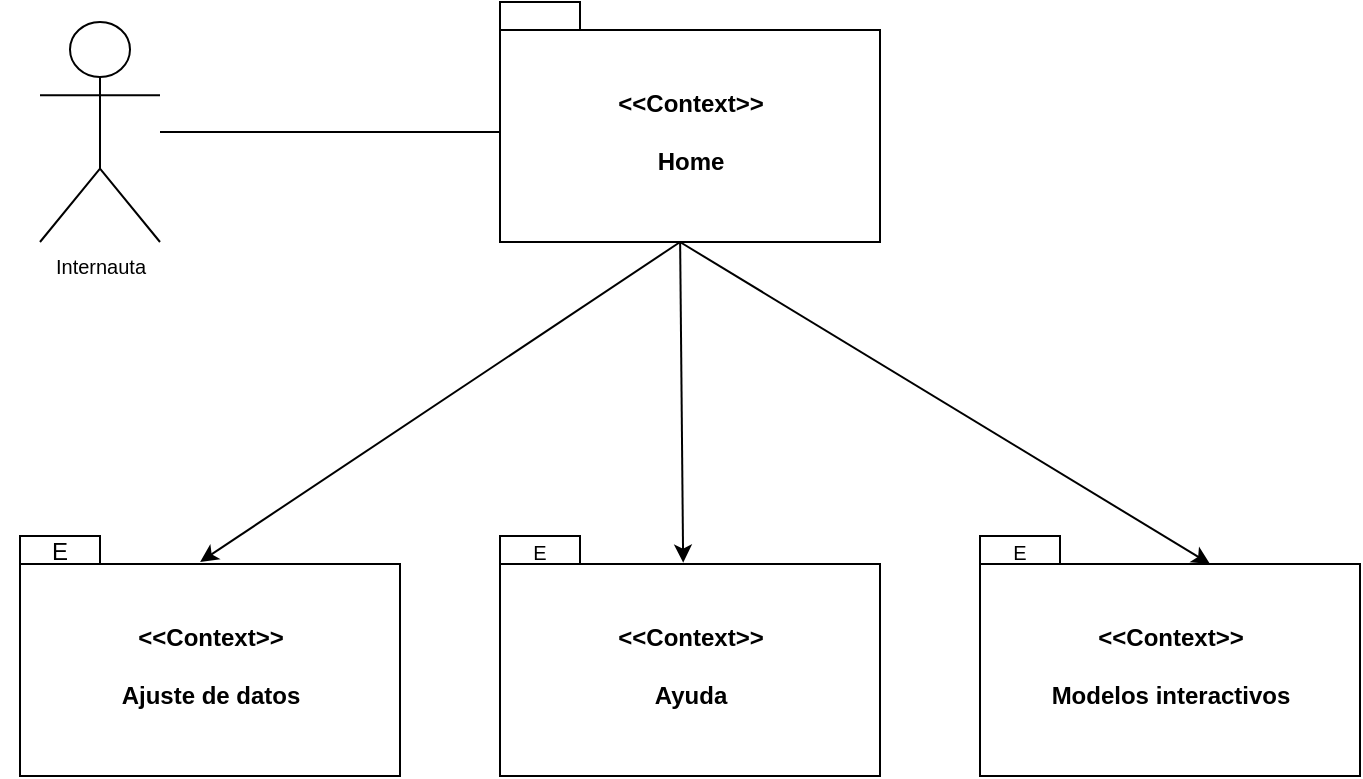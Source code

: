<mxfile version="17.4.6" type="google" pages="6"><diagram id="zL1hOePrz6ZiCQynO968" name="vista-paquetes"><mxGraphModel grid="1" page="1" gridSize="10" guides="1" tooltips="1" connect="1" arrows="1" fold="1" pageScale="1" pageWidth="827" pageHeight="1169" math="0" shadow="0"><root><mxCell id="0"/><mxCell id="1" parent="0"/><mxCell id="Pn3ebbAdkVkWeK6uglVJ-1" value="&lt;div&gt;&amp;lt;&amp;lt;Context&amp;gt;&amp;gt;&lt;/div&gt;&lt;div&gt;&lt;br&gt;&lt;/div&gt;&lt;div&gt;Modelos interactivos&lt;br&gt;&lt;/div&gt;" style="shape=folder;fontStyle=1;spacingTop=10;tabWidth=40;tabHeight=14;tabPosition=left;html=1;" vertex="1" parent="1"><mxGeometry x="720" y="407" width="190" height="120" as="geometry"/></mxCell><mxCell id="Pn3ebbAdkVkWeK6uglVJ-2" value="&lt;font style=&quot;font-size: 10px&quot;&gt;E&lt;/font&gt;" style="text;html=1;strokeColor=none;fillColor=none;align=center;verticalAlign=middle;whiteSpace=wrap;rounded=0;" vertex="1" parent="1"><mxGeometry x="710" y="400" width="60" height="30" as="geometry"/></mxCell><mxCell id="Pn3ebbAdkVkWeK6uglVJ-3" value="&lt;div&gt;&amp;lt;&amp;lt;Context&amp;gt;&amp;gt;&lt;/div&gt;&lt;div&gt;&lt;br&gt;&lt;/div&gt;&lt;div&gt;Ayuda&lt;br&gt;&lt;/div&gt;" style="shape=folder;fontStyle=1;spacingTop=10;tabWidth=40;tabHeight=14;tabPosition=left;html=1;" vertex="1" parent="1"><mxGeometry x="480" y="407" width="190" height="120" as="geometry"/></mxCell><mxCell id="Pn3ebbAdkVkWeK6uglVJ-4" value="&lt;font style=&quot;font-size: 10px&quot;&gt;E&lt;/font&gt;" style="text;html=1;strokeColor=none;fillColor=none;align=center;verticalAlign=middle;whiteSpace=wrap;rounded=0;" vertex="1" parent="1"><mxGeometry x="470" y="400" width="60" height="30" as="geometry"/></mxCell><mxCell id="Pn3ebbAdkVkWeK6uglVJ-5" value="&lt;div&gt;&amp;lt;&amp;lt;Context&amp;gt;&amp;gt;&lt;/div&gt;&lt;div&gt;&lt;br&gt;&lt;/div&gt;&lt;div&gt;Ajuste de datos&lt;br&gt;&lt;/div&gt;" style="shape=folder;fontStyle=1;spacingTop=10;tabWidth=40;tabHeight=14;tabPosition=left;html=1;" vertex="1" parent="1"><mxGeometry x="240" y="407" width="190" height="120" as="geometry"/></mxCell><mxCell id="Pn3ebbAdkVkWeK6uglVJ-6" value="E" style="text;html=1;strokeColor=none;fillColor=none;align=center;verticalAlign=middle;whiteSpace=wrap;rounded=0;" vertex="1" parent="1"><mxGeometry x="230" y="400" width="60" height="30" as="geometry"/></mxCell><mxCell id="Pn3ebbAdkVkWeK6uglVJ-7" value="&lt;div&gt;&amp;lt;&amp;lt;Context&amp;gt;&amp;gt;&lt;/div&gt;&lt;div&gt;&lt;br&gt;&lt;/div&gt;&lt;div&gt;Home&lt;/div&gt;" style="shape=folder;fontStyle=1;spacingTop=10;tabWidth=40;tabHeight=14;tabPosition=left;html=1;" vertex="1" parent="1"><mxGeometry x="480" y="140" width="190" height="120" as="geometry"/></mxCell><mxCell id="Pn3ebbAdkVkWeK6uglVJ-9" value="Internauta" style="shape=umlActor;verticalLabelPosition=bottom;verticalAlign=top;html=1;outlineConnect=0;fontSize=10;" vertex="1" parent="1"><mxGeometry x="250" y="150" width="60" height="110" as="geometry"/></mxCell><mxCell id="Pn3ebbAdkVkWeK6uglVJ-11" value="" style="endArrow=none;html=1;rounded=0;fontSize=10;" edge="1" parent="1" source="Pn3ebbAdkVkWeK6uglVJ-9"><mxGeometry width="50" height="50" relative="1" as="geometry"><mxPoint x="540" y="300" as="sourcePoint"/><mxPoint x="480" y="205" as="targetPoint"/></mxGeometry></mxCell><mxCell id="Pn3ebbAdkVkWeK6uglVJ-12" value="" style="endArrow=classic;html=1;rounded=0;fontSize=10;entryX=0.474;entryY=0.108;entryDx=0;entryDy=0;entryPerimeter=0;exitX=0.474;exitY=1;exitDx=0;exitDy=0;exitPerimeter=0;" edge="1" parent="1" source="Pn3ebbAdkVkWeK6uglVJ-7" target="Pn3ebbAdkVkWeK6uglVJ-5"><mxGeometry width="50" height="50" relative="1" as="geometry"><mxPoint x="540" y="390" as="sourcePoint"/><mxPoint x="590" y="340" as="targetPoint"/></mxGeometry></mxCell><mxCell id="Pn3ebbAdkVkWeK6uglVJ-13" value="" style="endArrow=classic;html=1;rounded=0;fontSize=10;entryX=0;entryY=0;entryDx=115;entryDy=14;entryPerimeter=0;" edge="1" parent="1" target="Pn3ebbAdkVkWeK6uglVJ-1"><mxGeometry width="50" height="50" relative="1" as="geometry"><mxPoint x="570" y="260" as="sourcePoint"/><mxPoint x="590" y="340" as="targetPoint"/></mxGeometry></mxCell><mxCell id="Pn3ebbAdkVkWeK6uglVJ-14" value="" style="endArrow=classic;html=1;rounded=0;fontSize=10;entryX=0.482;entryY=0.111;entryDx=0;entryDy=0;entryPerimeter=0;exitX=0.474;exitY=0.996;exitDx=0;exitDy=0;exitPerimeter=0;" edge="1" parent="1" source="Pn3ebbAdkVkWeK6uglVJ-7" target="Pn3ebbAdkVkWeK6uglVJ-3"><mxGeometry width="50" height="50" relative="1" as="geometry"><mxPoint x="540" y="390" as="sourcePoint"/><mxPoint x="590" y="340" as="targetPoint"/></mxGeometry></mxCell></root></mxGraphModel></diagram><diagram id="3fX2dJnNDeK6pzib_DbU" name="home"><mxGraphModel grid="1" page="1" gridSize="10" guides="1" tooltips="1" connect="1" arrows="1" fold="1" pageScale="1" pageWidth="827" pageHeight="1169" math="0" shadow="0"><root><mxCell id="0"/><mxCell id="1" parent="0"/><mxCell id="G2JmYuki69sssdPi0vaQ-1" value="&lt;div&gt;&lt;br&gt;&lt;/div&gt;&lt;div&gt;&lt;br&gt;&lt;/div&gt;&lt;div&gt;&lt;br&gt;&lt;/div&gt;" style="shape=folder;fontStyle=1;spacingTop=10;tabWidth=40;tabHeight=14;tabPosition=left;html=1;" vertex="1" parent="1"><mxGeometry x="150" y="87" width="486" height="383" as="geometry"/></mxCell><mxCell id="f_MpnO8BlJiSS-4khf-o-1" value="&lt;div style=&quot;font-size: 12px&quot;&gt;&lt;font style=&quot;font-size: 12px&quot;&gt;&lt;b&gt;&amp;lt;&lt;font style=&quot;font-size: 12px&quot;&gt;&amp;lt;Context&amp;gt;&amp;gt;&lt;/font&gt;&lt;/b&gt;&lt;/font&gt;&lt;/div&gt;&lt;div style=&quot;font-size: 12px&quot;&gt;&lt;font style=&quot;font-size: 12px&quot;&gt;&lt;b&gt;&lt;font style=&quot;font-size: 12px&quot;&gt;Ajuste de datos&lt;/font&gt;&lt;br&gt;&lt;/b&gt;&lt;/font&gt;&lt;/div&gt;" style="text;html=1;align=center;verticalAlign=middle;resizable=0;points=[];autosize=1;strokeColor=none;fillColor=none;fontSize=10;" vertex="1" parent="1"><mxGeometry x="343" y="130" width="100" height="30" as="geometry"/></mxCell><mxCell id="l_3UZMJQkYCRJ2vdPeb5-1" value="&lt;&lt;View&gt;&gt;&#xA;Inicio" style="swimlane;fontStyle=0;childLayout=stackLayout;horizontal=1;startSize=26;fillColor=none;horizontalStack=0;resizeParent=1;resizeParentMax=0;resizeLast=0;collapsible=1;marginBottom=0;fontSize=12;" vertex="1" parent="1"><mxGeometry x="323" y="270" width="140" height="80" as="geometry"/></mxCell><mxCell id="l_3UZMJQkYCRJ2vdPeb5-3" value="+ Título&#xA;+ Descripción&#xA;+ Logo&#xA;" style="text;strokeColor=none;fillColor=none;align=left;verticalAlign=top;spacingLeft=4;spacingRight=4;overflow=hidden;rotatable=0;points=[[0,0.5],[1,0.5]];portConstraint=eastwest;fontSize=12;" vertex="1" parent="l_3UZMJQkYCRJ2vdPeb5-1"><mxGeometry y="26" width="140" height="54" as="geometry"/></mxCell></root></mxGraphModel></diagram><diagram id="mKSnO0lAFK-ccHuK86cN" name="Modelos"><mxGraphModel grid="1" page="1" gridSize="10" guides="1" tooltips="1" connect="1" arrows="1" fold="1" pageScale="1" pageWidth="827" pageHeight="1169" math="0" shadow="0"><root><mxCell id="0"/><mxCell id="1" parent="0"/><mxCell id="6Z9vRRKbklFtwXI_Hjko-1" value="&lt;div&gt;&lt;br&gt;&lt;/div&gt;&lt;div&gt;&lt;br&gt;&lt;/div&gt;&lt;div&gt;&lt;br&gt;&lt;/div&gt;" style="shape=folder;fontStyle=1;spacingTop=10;tabWidth=40;tabHeight=14;tabPosition=left;html=1;" vertex="1" parent="1"><mxGeometry x="151" y="87" width="649" height="553" as="geometry"/></mxCell><mxCell id="6Z9vRRKbklFtwXI_Hjko-2" value="E" style="text;html=1;strokeColor=none;fillColor=none;align=center;verticalAlign=middle;whiteSpace=wrap;rounded=0;" vertex="1" parent="1"><mxGeometry x="141" y="80" width="60" height="30" as="geometry"/></mxCell><mxCell id="6Z9vRRKbklFtwXI_Hjko-3" value="&lt;div style=&quot;font-size: 12px&quot;&gt;&lt;font style=&quot;font-size: 12px&quot;&gt;&lt;b&gt;&amp;lt;&lt;font style=&quot;font-size: 12px&quot;&gt;&amp;lt;Context&amp;gt;&amp;gt;&lt;/font&gt;&lt;/b&gt;&lt;/font&gt;&lt;/div&gt;&lt;div style=&quot;font-size: 12px&quot;&gt;&lt;font style=&quot;font-size: 12px&quot;&gt;&lt;b&gt;Modelos interactivos&lt;br&gt;&lt;/b&gt;&lt;/font&gt;&lt;/div&gt;" style="text;html=1;align=center;verticalAlign=middle;resizable=0;points=[];autosize=1;strokeColor=none;fillColor=none;fontSize=10;" vertex="1" parent="1"><mxGeometry x="329" y="130" width="130" height="30" as="geometry"/></mxCell><mxCell id="Sn8vKVGFqtsOapAYqCQM-1" value="&lt;&lt;View&gt;&gt;&#xA;Modelos" style="swimlane;fontStyle=1;align=center;verticalAlign=bottom;childLayout=stackLayout;horizontal=1;startSize=26;horizontalStack=0;resizeParent=1;resizeParentMax=0;resizeLast=0;collapsible=1;marginBottom=0;fontSize=10;" vertex="1" parent="1"><mxGeometry x="304" y="180" width="180" height="136" as="geometry"/></mxCell><mxCell id="Sn8vKVGFqtsOapAYqCQM-2" value="+ Estados&#xA;+ Parámetros&#xA;+ Ecuaciones&#xA;" style="text;strokeColor=none;fillColor=none;align=left;verticalAlign=top;spacingLeft=4;spacingRight=4;overflow=hidden;rotatable=0;points=[[0,0.5],[1,0.5]];portConstraint=eastwest;" vertex="1" parent="Sn8vKVGFqtsOapAYqCQM-1"><mxGeometry y="26" width="180" height="50" as="geometry"/></mxCell><mxCell id="Sn8vKVGFqtsOapAYqCQM-3" value="" style="line;strokeWidth=1;fillColor=none;align=left;verticalAlign=middle;spacingTop=-1;spacingLeft=3;spacingRight=3;rotatable=0;labelPosition=right;points=[];portConstraint=eastwest;" vertex="1" parent="Sn8vKVGFqtsOapAYqCQM-1"><mxGeometry y="76" width="180" height="8" as="geometry"/></mxCell><mxCell id="Sn8vKVGFqtsOapAYqCQM-4" value="+ Representar()&#xA;+ Actualizar()&#xA;" style="text;strokeColor=none;fillColor=none;align=left;verticalAlign=top;spacingLeft=4;spacingRight=4;overflow=hidden;rotatable=0;points=[[0,0.5],[1,0.5]];portConstraint=eastwest;" vertex="1" parent="Sn8vKVGFqtsOapAYqCQM-1"><mxGeometry y="84" width="180" height="52" as="geometry"/></mxCell><mxCell id="Sn8vKVGFqtsOapAYqCQM-7" value="&lt;&lt;View&gt;&gt;&#xA;Modelos Discretos" style="swimlane;fontStyle=0;childLayout=stackLayout;horizontal=1;startSize=26;fillColor=none;horizontalStack=0;resizeParent=1;resizeParentMax=0;resizeLast=0;collapsible=1;marginBottom=0;" vertex="1" parent="1"><mxGeometry x="204" y="360" width="100" height="52" as="geometry"/></mxCell><mxCell id="Sn8vKVGFqtsOapAYqCQM-11" value="&lt;&lt;View&gt;&gt;&#xA;Modelos Continuos" style="swimlane;fontStyle=0;childLayout=stackLayout;horizontal=1;startSize=26;fillColor=none;horizontalStack=0;resizeParent=1;resizeParentMax=0;resizeLast=0;collapsible=1;marginBottom=0;" vertex="1" parent="1"><mxGeometry x="572" y="360" width="100" height="52" as="geometry"/></mxCell><mxCell id="Sn8vKVGFqtsOapAYqCQM-14" value="" style="endArrow=none;endFill=0;endSize=12;html=1;rounded=0;entryX=0.522;entryY=0.981;entryDx=0;entryDy=0;entryPerimeter=0;exitX=0.5;exitY=0;exitDx=0;exitDy=0;" edge="1" parent="1" source="Sn8vKVGFqtsOapAYqCQM-7" target="Sn8vKVGFqtsOapAYqCQM-4"><mxGeometry width="160" relative="1" as="geometry"><mxPoint x="350" y="370" as="sourcePoint"/><mxPoint x="510" y="370" as="targetPoint"/><Array as="points"><mxPoint x="253" y="340"/><mxPoint x="397" y="340"/></Array></mxGeometry></mxCell><mxCell id="Sn8vKVGFqtsOapAYqCQM-15" value="" style="endArrow=none;endFill=0;html=1;rounded=0;exitX=0.676;exitY=0.008;exitDx=0;exitDy=0;entryX=0.522;entryY=0.999;entryDx=0;entryDy=0;entryPerimeter=0;strokeColor=default;exitPerimeter=0;" edge="1" parent="1" source="Sn8vKVGFqtsOapAYqCQM-11" target="Sn8vKVGFqtsOapAYqCQM-4"><mxGeometry width="160" relative="1" as="geometry"><mxPoint x="531" y="360" as="sourcePoint"/><mxPoint x="395.32" y="319.74" as="targetPoint"/><Array as="points"><mxPoint x="640" y="340"/><mxPoint x="398" y="340"/></Array></mxGeometry></mxCell><mxCell id="Sn8vKVGFqtsOapAYqCQM-18" value="" style="triangle;whiteSpace=wrap;html=1;rotation=-90;" vertex="1" parent="1"><mxGeometry x="393" y="316" width="10" height="20" as="geometry"/></mxCell><mxCell id="Sn8vKVGFqtsOapAYqCQM-20" value="&lt;&lt;View&gt;&gt;&#xA;Modelo SI" style="swimlane;fontStyle=0;childLayout=stackLayout;horizontal=1;startSize=26;fillColor=none;horizontalStack=0;resizeParent=1;resizeParentMax=0;resizeLast=0;collapsible=1;marginBottom=0;" vertex="1" parent="1"><mxGeometry x="160" y="510" width="80" height="50" as="geometry"/></mxCell><mxCell id="Sn8vKVGFqtsOapAYqCQM-23" value="&lt;&lt;View&gt;&gt;&#xA;Modelo SIR" style="swimlane;fontStyle=0;childLayout=stackLayout;horizontal=1;startSize=26;fillColor=none;horizontalStack=0;resizeParent=1;resizeParentMax=0;resizeLast=0;collapsible=1;marginBottom=0;" vertex="1" parent="1"><mxGeometry x="245" y="510" width="80" height="50" as="geometry"/></mxCell><mxCell id="Sn8vKVGFqtsOapAYqCQM-24" value="&lt;&lt;View&gt;&gt;&#xA;Modelo SIS" style="swimlane;fontStyle=0;childLayout=stackLayout;horizontal=1;startSize=26;fillColor=none;horizontalStack=0;resizeParent=1;resizeParentMax=0;resizeLast=0;collapsible=1;marginBottom=0;" vertex="1" parent="1"><mxGeometry x="330" y="510" width="80" height="50" as="geometry"/></mxCell><mxCell id="Sn8vKVGFqtsOapAYqCQM-25" value="" style="endArrow=none;endFill=0;endSize=12;html=1;rounded=0;strokeColor=default;exitX=0.375;exitY=-0.024;exitDx=0;exitDy=0;exitPerimeter=0;" edge="1" parent="1" source="Sn8vKVGFqtsOapAYqCQM-20"><mxGeometry width="160" relative="1" as="geometry"><mxPoint x="190.4" y="507.2" as="sourcePoint"/><mxPoint x="250" y="410" as="targetPoint"/><Array as="points"><mxPoint x="190" y="450"/><mxPoint x="250" y="450"/></Array></mxGeometry></mxCell><mxCell id="Sn8vKVGFqtsOapAYqCQM-26" value="" style="endArrow=none;endFill=0;endSize=12;html=1;rounded=0;strokeColor=default;exitX=0.462;exitY=-0.015;exitDx=0;exitDy=0;exitPerimeter=0;" edge="1" parent="1" source="Sn8vKVGFqtsOapAYqCQM-23"><mxGeometry width="160" relative="1" as="geometry"><mxPoint x="200" y="518.8" as="sourcePoint"/><mxPoint x="250" y="410" as="targetPoint"/><Array as="points"><mxPoint x="280" y="450"/><mxPoint x="250" y="450"/></Array></mxGeometry></mxCell><mxCell id="Sn8vKVGFqtsOapAYqCQM-28" value="" style="triangle;whiteSpace=wrap;html=1;rotation=-90;" vertex="1" parent="1"><mxGeometry x="245" y="409" width="10" height="20" as="geometry"/></mxCell><mxCell id="Sn8vKVGFqtsOapAYqCQM-29" value="" style="endArrow=none;endFill=0;endSize=12;html=1;rounded=0;strokeColor=default;exitX=0.5;exitY=0;exitDx=0;exitDy=0;" edge="1" parent="1" source="Sn8vKVGFqtsOapAYqCQM-24" target="Sn8vKVGFqtsOapAYqCQM-28"><mxGeometry width="160" relative="1" as="geometry"><mxPoint x="370" y="510" as="sourcePoint"/><mxPoint x="250" y="410" as="targetPoint"/><Array as="points"><mxPoint x="370" y="450"/><mxPoint x="250" y="450"/></Array></mxGeometry></mxCell><mxCell id="Sn8vKVGFqtsOapAYqCQM-78" value="&lt;&lt;View&gt;&gt;&#xA;Modelo SI" style="swimlane;fontStyle=0;childLayout=stackLayout;horizontal=1;startSize=26;fillColor=none;horizontalStack=0;resizeParent=1;resizeParentMax=0;resizeLast=0;collapsible=1;marginBottom=0;" vertex="1" parent="1"><mxGeometry x="530" y="514" width="80" height="50" as="geometry"/></mxCell><mxCell id="Sn8vKVGFqtsOapAYqCQM-79" value="&lt;&lt;View&gt;&gt;&#xA;Modelo SIR" style="swimlane;fontStyle=0;childLayout=stackLayout;horizontal=1;startSize=26;fillColor=none;horizontalStack=0;resizeParent=1;resizeParentMax=0;resizeLast=0;collapsible=1;marginBottom=0;" vertex="1" parent="1"><mxGeometry x="615" y="514" width="80" height="50" as="geometry"/></mxCell><mxCell id="Sn8vKVGFqtsOapAYqCQM-80" value="&lt;&lt;View&gt;&gt;&#xA;Modelo SIS" style="swimlane;fontStyle=0;childLayout=stackLayout;horizontal=1;startSize=26;fillColor=none;horizontalStack=0;resizeParent=1;resizeParentMax=0;resizeLast=0;collapsible=1;marginBottom=0;" vertex="1" parent="1"><mxGeometry x="700" y="514" width="80" height="50" as="geometry"/></mxCell><mxCell id="Sn8vKVGFqtsOapAYqCQM-81" value="" style="endArrow=none;endFill=0;endSize=12;html=1;rounded=0;strokeColor=default;exitX=0.375;exitY=-0.024;exitDx=0;exitDy=0;exitPerimeter=0;" edge="1" parent="1" source="Sn8vKVGFqtsOapAYqCQM-78"><mxGeometry width="160" relative="1" as="geometry"><mxPoint x="560.4" y="511.2" as="sourcePoint"/><mxPoint x="620" y="410" as="targetPoint"/><Array as="points"><mxPoint x="560" y="454"/><mxPoint x="620" y="454"/></Array></mxGeometry></mxCell><mxCell id="Sn8vKVGFqtsOapAYqCQM-82" value="" style="endArrow=none;endFill=0;endSize=12;html=1;rounded=0;strokeColor=default;exitX=0.462;exitY=-0.015;exitDx=0;exitDy=0;exitPerimeter=0;" edge="1" parent="1" source="Sn8vKVGFqtsOapAYqCQM-79"><mxGeometry width="160" relative="1" as="geometry"><mxPoint x="570" y="522.8" as="sourcePoint"/><mxPoint x="620" y="414" as="targetPoint"/><Array as="points"><mxPoint x="650" y="454"/><mxPoint x="620" y="454"/></Array></mxGeometry></mxCell><mxCell id="Sn8vKVGFqtsOapAYqCQM-83" value="" style="endArrow=none;endFill=0;endSize=12;html=1;rounded=0;strokeColor=default;exitX=0.5;exitY=0;exitDx=0;exitDy=0;startArrow=none;" edge="1" parent="1" source="Sn8vKVGFqtsOapAYqCQM-84"><mxGeometry width="160" relative="1" as="geometry"><mxPoint x="580" y="444" as="sourcePoint"/><mxPoint x="620" y="414" as="targetPoint"/><Array as="points"/></mxGeometry></mxCell><mxCell id="Sn8vKVGFqtsOapAYqCQM-86" style="edgeStyle=none;rounded=0;orthogonalLoop=1;jettySize=auto;html=1;endArrow=none;endFill=0;strokeColor=default;" edge="1" parent="1" source="Sn8vKVGFqtsOapAYqCQM-84"><mxGeometry relative="1" as="geometry"><mxPoint x="620" y="410" as="targetPoint"/></mxGeometry></mxCell><mxCell id="Sn8vKVGFqtsOapAYqCQM-85" value="" style="endArrow=none;endFill=0;endSize=12;html=1;rounded=0;strokeColor=default;exitX=0.5;exitY=0;exitDx=0;exitDy=0;" edge="1" parent="1" source="Sn8vKVGFqtsOapAYqCQM-80"><mxGeometry width="160" relative="1" as="geometry"><mxPoint x="740" y="514" as="sourcePoint"/><mxPoint x="620" y="410" as="targetPoint"/><Array as="points"><mxPoint x="740" y="454"/><mxPoint x="620" y="454"/></Array></mxGeometry></mxCell><mxCell id="Sn8vKVGFqtsOapAYqCQM-84" value="" style="triangle;whiteSpace=wrap;html=1;rotation=-90;" vertex="1" parent="1"><mxGeometry x="615" y="409" width="10" height="20" as="geometry"/></mxCell><mxCell id="Kh48SZuQ4tVJolZrFy6C-1" value="&amp;lt;&amp;lt;View&amp;gt;&amp;gt;" style="text;html=1;align=center;verticalAlign=middle;resizable=0;points=[];autosize=1;strokeColor=none;fillColor=none;" vertex="1" parent="1"><mxGeometry x="25" y="230" width="70" height="20" as="geometry"/></mxCell></root></mxGraphModel></diagram><diagram id="qKdy0EJXs5rUXpxeaRtU" name="Ayuda"><mxGraphModel grid="1" page="1" gridSize="10" guides="1" tooltips="1" connect="1" arrows="1" fold="1" pageScale="1" pageWidth="827" pageHeight="1169" math="0" shadow="0"><root><mxCell id="0"/><mxCell id="1" parent="0"/><mxCell id="-P2IpZu0328dsoLDcw74-1" value="&lt;div&gt;&lt;br&gt;&lt;/div&gt;&lt;div&gt;&lt;br&gt;&lt;/div&gt;&lt;div&gt;&lt;br&gt;&lt;/div&gt;" style="shape=folder;fontStyle=1;spacingTop=10;tabWidth=40;tabHeight=14;tabPosition=left;html=1;" vertex="1" parent="1"><mxGeometry x="150" y="87" width="486" height="383" as="geometry"/></mxCell><mxCell id="-P2IpZu0328dsoLDcw74-2" value="E" style="text;html=1;strokeColor=none;fillColor=none;align=center;verticalAlign=middle;whiteSpace=wrap;rounded=0;" vertex="1" parent="1"><mxGeometry x="140" y="80" width="60" height="30" as="geometry"/></mxCell><mxCell id="-P2IpZu0328dsoLDcw74-3" value="&lt;div style=&quot;font-size: 12px&quot;&gt;&lt;font style=&quot;font-size: 12px&quot;&gt;&lt;b&gt;&amp;lt;&lt;font style=&quot;font-size: 12px&quot;&gt;&amp;lt;Context&amp;gt;&amp;gt;&lt;/font&gt;&lt;/b&gt;&lt;/font&gt;&lt;/div&gt;&lt;div style=&quot;font-size: 12px&quot;&gt;&lt;font style=&quot;font-size: 12px&quot;&gt;&lt;b&gt;&lt;font style=&quot;font-size: 12px&quot;&gt;Ayuda&lt;br&gt;&lt;/font&gt;&lt;/b&gt;&lt;/font&gt;&lt;/div&gt;" style="text;html=1;align=center;verticalAlign=middle;resizable=0;points=[];autosize=1;strokeColor=none;fillColor=none;fontSize=10;" vertex="1" parent="1"><mxGeometry x="348" y="130" width="90" height="30" as="geometry"/></mxCell><mxCell id="dxjQ1x45ERShFNNbIQmb-1" value="&lt;&lt;View&gt;&gt;&#xA;Ayuda" style="swimlane;fontStyle=0;childLayout=stackLayout;horizontal=1;startSize=26;fillColor=none;horizontalStack=0;resizeParent=1;resizeParentMax=0;resizeLast=0;collapsible=1;marginBottom=0;fontSize=12;" vertex="1" parent="1"><mxGeometry x="200" y="210" width="140" height="80" as="geometry"/></mxCell><mxCell id="RjflAQJ3_ELYLaWfASEv-1" value="&lt;&lt;View&gt;&gt;&#xA;Preguntas Frecuentes" style="swimlane;fontStyle=0;childLayout=stackLayout;horizontal=1;startSize=26;fillColor=none;horizontalStack=0;resizeParent=1;resizeParentMax=0;resizeLast=0;collapsible=1;marginBottom=0;fontSize=12;" vertex="1" parent="1"><mxGeometry x="419" y="210" width="140" height="80" as="geometry"/></mxCell><mxCell id="RjflAQJ3_ELYLaWfASEv-2" value="+ Preguntas&#xA;+ Respuestas&#xA;" style="text;strokeColor=none;fillColor=none;align=left;verticalAlign=top;spacingLeft=4;spacingRight=4;overflow=hidden;rotatable=0;points=[[0,0.5],[1,0.5]];portConstraint=eastwest;fontSize=12;" vertex="1" parent="RjflAQJ3_ELYLaWfASEv-1"><mxGeometry y="26" width="140" height="54" as="geometry"/></mxCell><mxCell id="RjflAQJ3_ELYLaWfASEv-3" value="&lt;&lt;View&gt;&gt;&#xA;Contacto" style="swimlane;fontStyle=0;childLayout=stackLayout;horizontal=1;startSize=26;fillColor=none;horizontalStack=0;resizeParent=1;resizeParentMax=0;resizeLast=0;collapsible=1;marginBottom=0;fontSize=12;" vertex="1" parent="1"><mxGeometry x="419" y="337" width="140" height="80" as="geometry"/></mxCell><mxCell id="RjflAQJ3_ELYLaWfASEv-4" value="+ Email&#xA;+ Github&#xA;" style="text;strokeColor=none;fillColor=none;align=left;verticalAlign=top;spacingLeft=4;spacingRight=4;overflow=hidden;rotatable=0;points=[[0,0.5],[1,0.5]];portConstraint=eastwest;fontSize=12;" vertex="1" parent="RjflAQJ3_ELYLaWfASEv-3"><mxGeometry y="26" width="140" height="54" as="geometry"/></mxCell><mxCell id="RjflAQJ3_ELYLaWfASEv-5" value="&lt;&lt;View&gt;&gt;&#xA;Notación" style="swimlane;fontStyle=0;childLayout=stackLayout;horizontal=1;startSize=26;fillColor=none;horizontalStack=0;resizeParent=1;resizeParentMax=0;resizeLast=0;collapsible=1;marginBottom=0;fontSize=12;" vertex="1" parent="1"><mxGeometry x="199" y="337" width="140" height="80" as="geometry"/></mxCell><mxCell id="RjflAQJ3_ELYLaWfASEv-6" value="+ Símbolos&#xA;+ Descripciones&#xA;&#xA;" style="text;strokeColor=none;fillColor=none;align=left;verticalAlign=top;spacingLeft=4;spacingRight=4;overflow=hidden;rotatable=0;points=[[0,0.5],[1,0.5]];portConstraint=eastwest;fontSize=12;" vertex="1" parent="RjflAQJ3_ELYLaWfASEv-5"><mxGeometry y="26" width="140" height="54" as="geometry"/></mxCell><mxCell id="RjflAQJ3_ELYLaWfASEv-7" value="" style="endArrow=open;endFill=1;endSize=12;html=1;rounded=0;fontSize=10;strokeColor=default;entryX=0.007;entryY=0.302;entryDx=0;entryDy=0;entryPerimeter=0;exitX=1;exitY=0.5;exitDx=0;exitDy=0;" edge="1" parent="1" source="dxjQ1x45ERShFNNbIQmb-1" target="RjflAQJ3_ELYLaWfASEv-2"><mxGeometry width="160" relative="1" as="geometry"><mxPoint x="280" y="320" as="sourcePoint"/><mxPoint x="440" y="320" as="targetPoint"/></mxGeometry></mxCell><mxCell id="RjflAQJ3_ELYLaWfASEv-8" value="" style="endArrow=open;endFill=1;endSize=12;html=1;rounded=0;fontSize=10;strokeColor=default;entryX=0;entryY=0.25;entryDx=0;entryDy=0;" edge="1" parent="1" target="RjflAQJ3_ELYLaWfASEv-3"><mxGeometry width="160" relative="1" as="geometry"><mxPoint x="340" y="280" as="sourcePoint"/><mxPoint x="429.98" y="262.308" as="targetPoint"/></mxGeometry></mxCell><mxCell id="RjflAQJ3_ELYLaWfASEv-9" value="" style="endArrow=open;endFill=1;endSize=12;html=1;rounded=0;fontSize=10;strokeColor=default;entryX=0.5;entryY=0;entryDx=0;entryDy=0;exitX=0.5;exitY=1;exitDx=0;exitDy=0;" edge="1" parent="1" source="dxjQ1x45ERShFNNbIQmb-1" target="RjflAQJ3_ELYLaWfASEv-5"><mxGeometry width="160" relative="1" as="geometry"><mxPoint x="350" y="290" as="sourcePoint"/><mxPoint x="429" y="367" as="targetPoint"/></mxGeometry></mxCell></root></mxGraphModel></diagram><diagram id="St-jQcC1ZODi-raTkAPr" name="Ajuste"><mxGraphModel grid="1" page="1" gridSize="10" guides="1" tooltips="1" connect="1" arrows="1" fold="1" pageScale="1" pageWidth="827" pageHeight="1169" math="0" shadow="0"><root><mxCell id="0"/><mxCell id="1" parent="0"/><mxCell id="9s29TX2C5Dt5jhBFks0f-1" value="&lt;div&gt;&lt;br&gt;&lt;/div&gt;&lt;div&gt;&lt;br&gt;&lt;/div&gt;&lt;div&gt;&lt;br&gt;&lt;/div&gt;" style="shape=folder;fontStyle=1;spacingTop=10;tabWidth=40;tabHeight=14;tabPosition=left;html=1;" vertex="1" parent="1"><mxGeometry x="150" y="87" width="486" height="383" as="geometry"/></mxCell><mxCell id="9s29TX2C5Dt5jhBFks0f-2" value="E" style="text;html=1;strokeColor=none;fillColor=none;align=center;verticalAlign=middle;whiteSpace=wrap;rounded=0;" vertex="1" parent="1"><mxGeometry x="140" y="80" width="60" height="30" as="geometry"/></mxCell><mxCell id="9s29TX2C5Dt5jhBFks0f-3" value="&lt;div style=&quot;font-size: 12px&quot;&gt;&lt;font style=&quot;font-size: 12px&quot;&gt;&lt;b&gt;&amp;lt;&lt;font style=&quot;font-size: 12px&quot;&gt;&amp;lt;Context&amp;gt;&amp;gt;&lt;/font&gt;&lt;/b&gt;&lt;/font&gt;&lt;/div&gt;&lt;div style=&quot;font-size: 12px&quot;&gt;&lt;font style=&quot;font-size: 12px&quot;&gt;&lt;b&gt;&lt;font style=&quot;font-size: 12px&quot;&gt;Ajuste de datos&lt;/font&gt;&lt;br&gt;&lt;/b&gt;&lt;/font&gt;&lt;/div&gt;" style="text;html=1;align=center;verticalAlign=middle;resizable=0;points=[];autosize=1;strokeColor=none;fillColor=none;fontSize=10;" vertex="1" parent="1"><mxGeometry x="343" y="130" width="100" height="30" as="geometry"/></mxCell><mxCell id="UEaRUX7D6XCyAW2g0XP6-1" value="&lt;&lt;View&gt;&gt;&#xA;Datos fichero" style="swimlane;fontStyle=1;align=center;verticalAlign=bottom;childLayout=stackLayout;horizontal=1;startSize=26;horizontalStack=0;resizeParent=1;resizeParentMax=0;resizeLast=0;collapsible=1;marginBottom=0;fontSize=10;" vertex="1" parent="1"><mxGeometry x="180" y="190" width="180" height="136" as="geometry"/></mxCell><mxCell id="UEaRUX7D6XCyAW2g0XP6-2" value="+ Dataframe&#xA;" style="text;strokeColor=none;fillColor=none;align=left;verticalAlign=top;spacingLeft=4;spacingRight=4;overflow=hidden;rotatable=0;points=[[0,0.5],[1,0.5]];portConstraint=eastwest;" vertex="1" parent="UEaRUX7D6XCyAW2g0XP6-1"><mxGeometry y="26" width="180" height="50" as="geometry"/></mxCell><mxCell id="UEaRUX7D6XCyAW2g0XP6-3" value="" style="line;strokeWidth=1;fillColor=none;align=left;verticalAlign=middle;spacingTop=-1;spacingLeft=3;spacingRight=3;rotatable=0;labelPosition=right;points=[];portConstraint=eastwest;" vertex="1" parent="UEaRUX7D6XCyAW2g0XP6-1"><mxGeometry y="76" width="180" height="8" as="geometry"/></mxCell><mxCell id="UEaRUX7D6XCyAW2g0XP6-4" value="+ Representar()&#xA;+ Calcular_deltaT()&#xA;" style="text;strokeColor=none;fillColor=none;align=left;verticalAlign=top;spacingLeft=4;spacingRight=4;overflow=hidden;rotatable=0;points=[[0,0.5],[1,0.5]];portConstraint=eastwest;" vertex="1" parent="UEaRUX7D6XCyAW2g0XP6-1"><mxGeometry y="84" width="180" height="52" as="geometry"/></mxCell><mxCell id="UEaRUX7D6XCyAW2g0XP6-5" value="&lt;&lt;View&gt;&gt;&#xA;Ajuste" style="swimlane;fontStyle=1;align=center;verticalAlign=bottom;childLayout=stackLayout;horizontal=1;startSize=26;horizontalStack=0;resizeParent=1;resizeParentMax=0;resizeLast=0;collapsible=1;marginBottom=0;fontSize=10;" vertex="1" parent="1"><mxGeometry x="420" y="190" width="180" height="136" as="geometry"/></mxCell><mxCell id="UEaRUX7D6XCyAW2g0XP6-6" value="+ Modelo&#xA;+ Estimación&#xA;+ Error&#xA;" style="text;strokeColor=none;fillColor=none;align=left;verticalAlign=top;spacingLeft=4;spacingRight=4;overflow=hidden;rotatable=0;points=[[0,0.5],[1,0.5]];portConstraint=eastwest;" vertex="1" parent="UEaRUX7D6XCyAW2g0XP6-5"><mxGeometry y="26" width="180" height="50" as="geometry"/></mxCell><mxCell id="UEaRUX7D6XCyAW2g0XP6-7" value="" style="line;strokeWidth=1;fillColor=none;align=left;verticalAlign=middle;spacingTop=-1;spacingLeft=3;spacingRight=3;rotatable=0;labelPosition=right;points=[];portConstraint=eastwest;" vertex="1" parent="UEaRUX7D6XCyAW2g0XP6-5"><mxGeometry y="76" width="180" height="8" as="geometry"/></mxCell><mxCell id="UEaRUX7D6XCyAW2g0XP6-8" value="+ Representar()&#xA;+ Actualizar()&#xA;+ Realizar_ajuste()&#xA;" style="text;strokeColor=none;fillColor=none;align=left;verticalAlign=top;spacingLeft=4;spacingRight=4;overflow=hidden;rotatable=0;points=[[0,0.5],[1,0.5]];portConstraint=eastwest;" vertex="1" parent="UEaRUX7D6XCyAW2g0XP6-5"><mxGeometry y="84" width="180" height="52" as="geometry"/></mxCell><mxCell id="cB_fAxs8W0qnagiWghwk-1" value="" style="endArrow=open;endFill=1;endSize=12;html=1;rounded=0;fontSize=10;strokeColor=default;exitX=1;exitY=0.5;exitDx=0;exitDy=0;" edge="1" parent="1" source="UEaRUX7D6XCyAW2g0XP6-2" target="UEaRUX7D6XCyAW2g0XP6-6"><mxGeometry width="160" relative="1" as="geometry"><mxPoint x="310" y="250" as="sourcePoint"/><mxPoint x="470" y="250" as="targetPoint"/></mxGeometry></mxCell></root></mxGraphModel></diagram><diagram id="v9xxOAcj4uunjf1XN4lq" name="Page-6"><mxGraphModel grid="1" page="1" gridSize="10" guides="1" tooltips="1" connect="1" arrows="1" fold="1" pageScale="1" pageWidth="827" pageHeight="1169" math="0" shadow="0"><root><mxCell id="0"/><mxCell id="1" parent="0"/><mxCell id="l5IMtsl5oE2Da86ZEZWa-1" value="&lt;div&gt;&lt;br&gt;&lt;/div&gt;&lt;div&gt;&lt;br&gt;&lt;/div&gt;&lt;div&gt;&lt;br&gt;&lt;/div&gt;" style="shape=folder;fontStyle=1;spacingTop=10;tabWidth=40;tabHeight=14;tabPosition=left;html=1;" vertex="1" parent="1"><mxGeometry x="150" y="87" width="486" height="383" as="geometry"/></mxCell><mxCell id="l5IMtsl5oE2Da86ZEZWa-2" value="E" style="text;html=1;strokeColor=none;fillColor=none;align=center;verticalAlign=middle;whiteSpace=wrap;rounded=0;" vertex="1" parent="1"><mxGeometry x="140" y="80" width="60" height="30" as="geometry"/></mxCell><mxCell id="l5IMtsl5oE2Da86ZEZWa-3" value="&lt;div style=&quot;font-size: 12px&quot;&gt;&lt;font style=&quot;font-size: 12px&quot;&gt;&lt;b&gt;&amp;lt;&lt;font style=&quot;font-size: 12px&quot;&gt;&amp;lt;Context&amp;gt;&amp;gt;&lt;/font&gt;&lt;/b&gt;&lt;/font&gt;&lt;/div&gt;&lt;div style=&quot;font-size: 12px&quot;&gt;&lt;font style=&quot;font-size: 12px&quot;&gt;&lt;b&gt;&lt;font style=&quot;font-size: 12px&quot;&gt;Ajuste de datos&lt;/font&gt;&lt;br&gt;&lt;/b&gt;&lt;/font&gt;&lt;/div&gt;" style="text;html=1;align=center;verticalAlign=middle;resizable=0;points=[];autosize=1;strokeColor=none;fillColor=none;fontSize=10;" vertex="1" parent="1"><mxGeometry x="343" y="130" width="100" height="30" as="geometry"/></mxCell><mxCell id="oB-E61FDmjorVfURJoXu-1" value="Modelo SI" style="swimlane;fontStyle=0;childLayout=stackLayout;horizontal=1;startSize=26;fillColor=none;horizontalStack=0;resizeParent=1;resizeParentMax=0;resizeLast=0;collapsible=1;marginBottom=0;" vertex="1" parent="1"><mxGeometry x="180" y="762" width="80" height="50" as="geometry"/></mxCell><mxCell id="oB-E61FDmjorVfURJoXu-2" value="Modelo SIR" style="swimlane;fontStyle=0;childLayout=stackLayout;horizontal=1;startSize=26;fillColor=none;horizontalStack=0;resizeParent=1;resizeParentMax=0;resizeLast=0;collapsible=1;marginBottom=0;" vertex="1" parent="1"><mxGeometry x="265" y="762" width="80" height="50" as="geometry"/></mxCell><mxCell id="oB-E61FDmjorVfURJoXu-3" value="Modelo SIS" style="swimlane;fontStyle=0;childLayout=stackLayout;horizontal=1;startSize=26;fillColor=none;horizontalStack=0;resizeParent=1;resizeParentMax=0;resizeLast=0;collapsible=1;marginBottom=0;" vertex="1" parent="1"><mxGeometry x="350" y="762" width="80" height="50" as="geometry"/></mxCell><mxCell id="oB-E61FDmjorVfURJoXu-4" value="" style="endArrow=none;endFill=0;endSize=12;html=1;rounded=0;strokeColor=default;exitX=0.375;exitY=-0.024;exitDx=0;exitDy=0;exitPerimeter=0;" edge="1" parent="1" source="oB-E61FDmjorVfURJoXu-1"><mxGeometry width="160" relative="1" as="geometry"><mxPoint x="210.4" y="759.2" as="sourcePoint"/><mxPoint x="270" y="662" as="targetPoint"/><Array as="points"><mxPoint x="210" y="702"/><mxPoint x="270" y="702"/></Array></mxGeometry></mxCell><mxCell id="oB-E61FDmjorVfURJoXu-5" value="" style="endArrow=none;endFill=0;endSize=12;html=1;rounded=0;strokeColor=default;exitX=0.462;exitY=-0.015;exitDx=0;exitDy=0;exitPerimeter=0;" edge="1" parent="1" source="oB-E61FDmjorVfURJoXu-2"><mxGeometry width="160" relative="1" as="geometry"><mxPoint x="220" y="770.8" as="sourcePoint"/><mxPoint x="270" y="662" as="targetPoint"/><Array as="points"><mxPoint x="300" y="702"/><mxPoint x="270" y="702"/></Array></mxGeometry></mxCell><mxCell id="oB-E61FDmjorVfURJoXu-6" value="" style="endArrow=none;endFill=0;endSize=12;html=1;rounded=0;strokeColor=default;exitX=0.5;exitY=0;exitDx=0;exitDy=0;startArrow=none;" edge="1" parent="1" source="oB-E61FDmjorVfURJoXu-7"><mxGeometry width="160" relative="1" as="geometry"><mxPoint x="230" y="692" as="sourcePoint"/><mxPoint x="270" y="662" as="targetPoint"/><Array as="points"/></mxGeometry></mxCell><mxCell id="oB-E61FDmjorVfURJoXu-7" value="" style="triangle;whiteSpace=wrap;html=1;rotation=90;" vertex="1" parent="1"><mxGeometry x="265" y="660" width="10" height="20" as="geometry"/></mxCell><mxCell id="oB-E61FDmjorVfURJoXu-8" value="" style="endArrow=none;endFill=0;endSize=12;html=1;rounded=0;strokeColor=default;exitX=0.5;exitY=0;exitDx=0;exitDy=0;" edge="1" parent="1" source="oB-E61FDmjorVfURJoXu-3" target="oB-E61FDmjorVfURJoXu-7"><mxGeometry width="160" relative="1" as="geometry"><mxPoint x="390" y="762" as="sourcePoint"/><mxPoint x="270" y="662" as="targetPoint"/><Array as="points"><mxPoint x="390" y="702"/><mxPoint x="270" y="702"/></Array></mxGeometry></mxCell></root></mxGraphModel></diagram></mxfile>